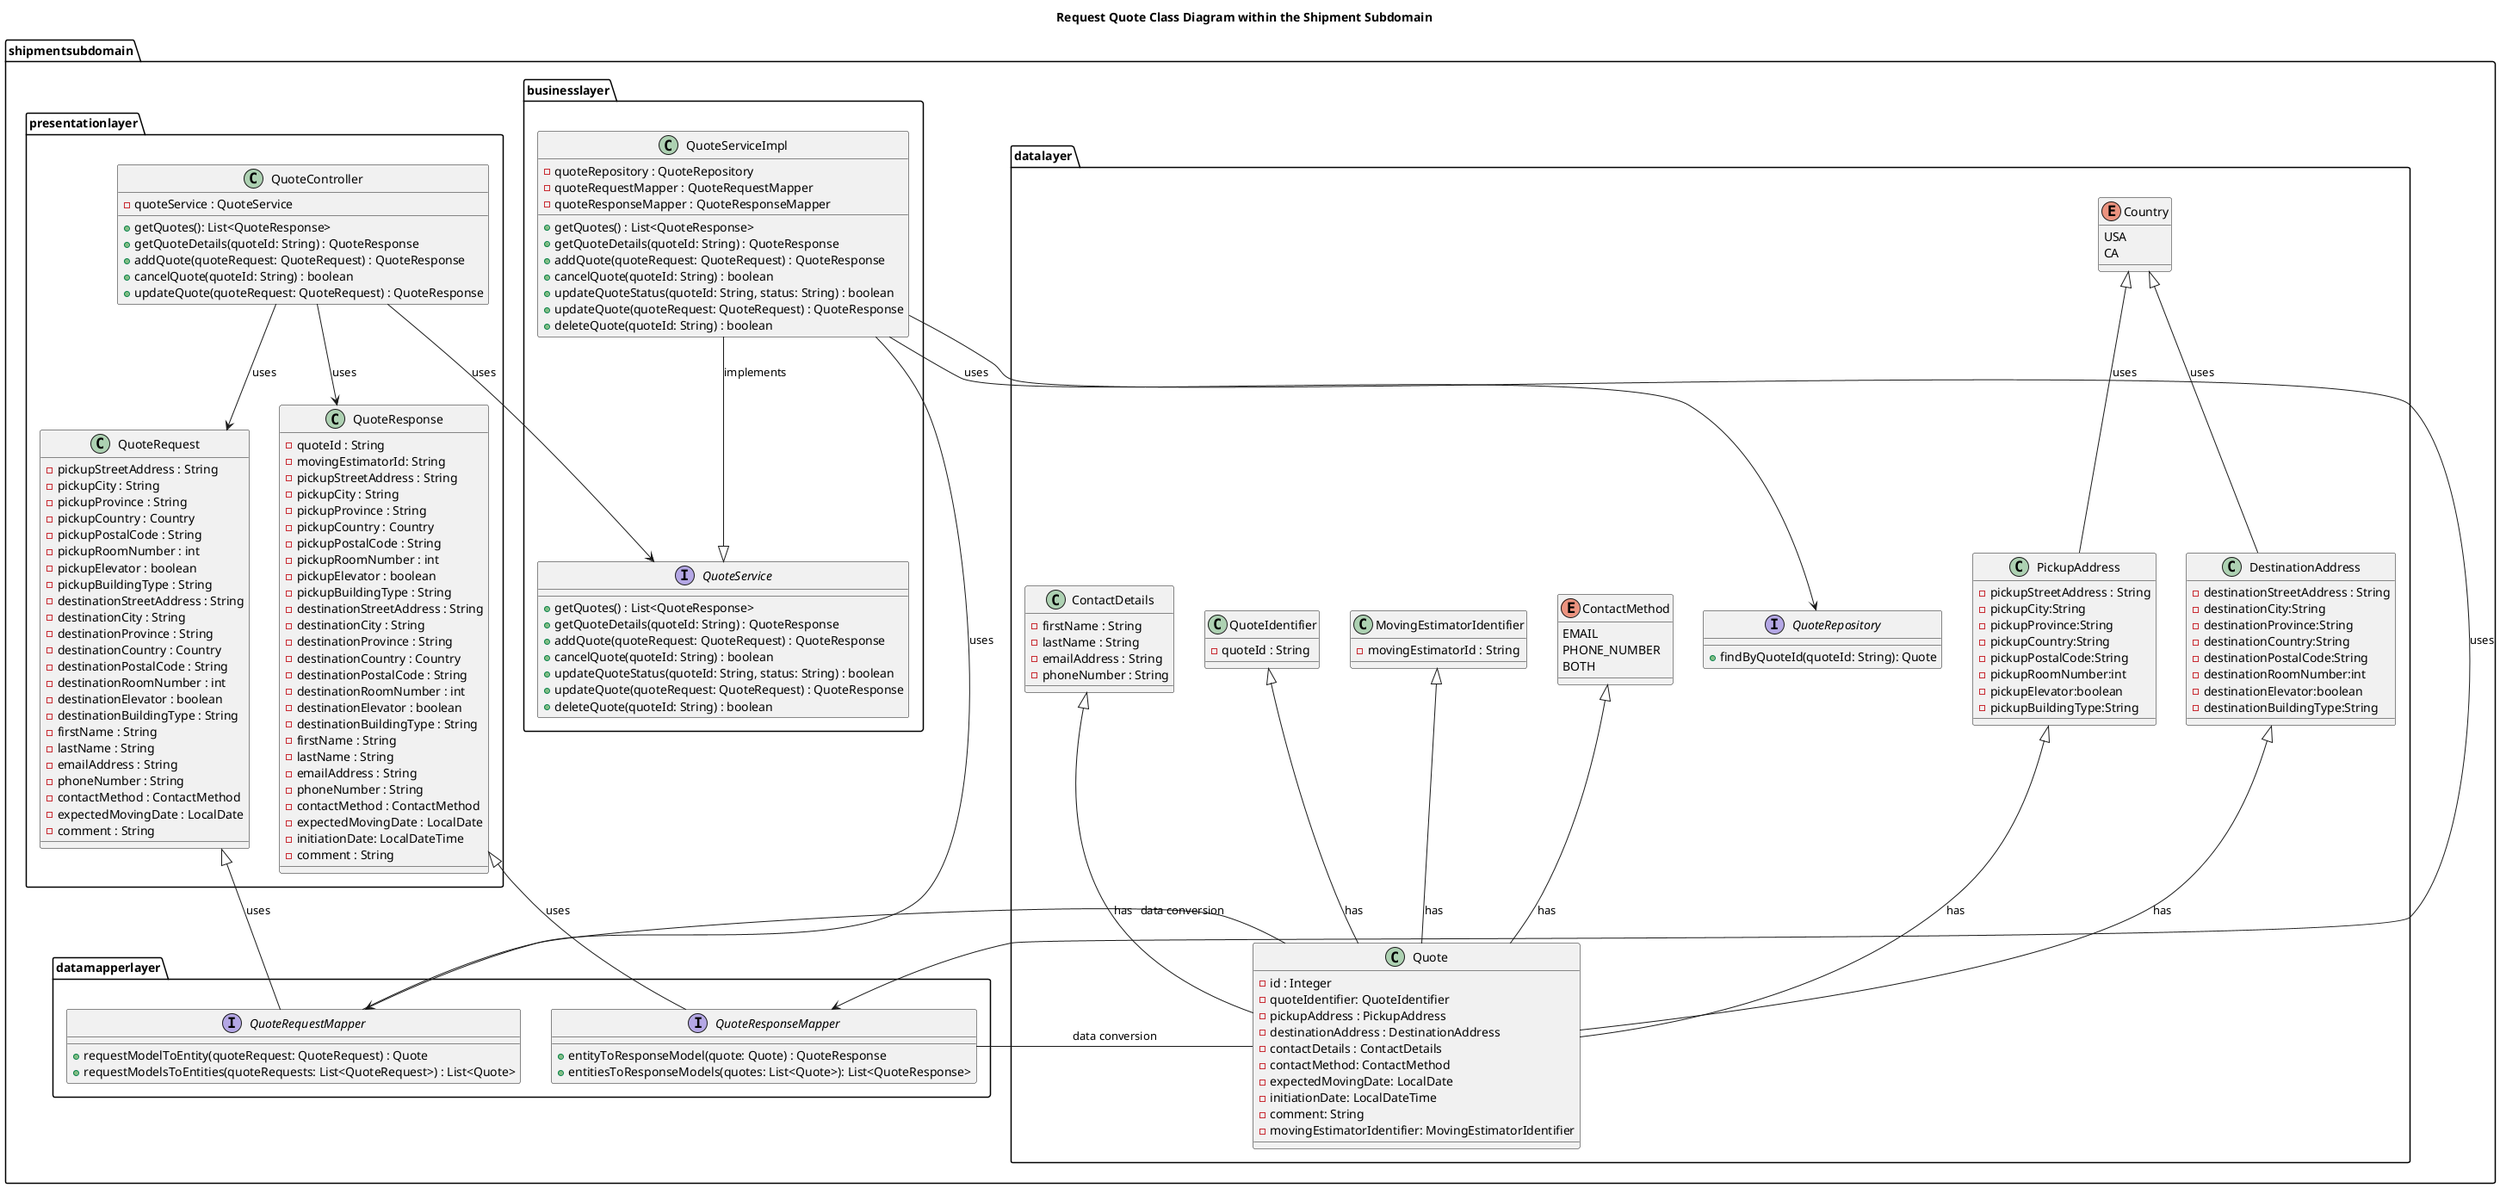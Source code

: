 @startuml
title Request Quote Class Diagram within the Shipment Subdomain

package "shipmentsubdomain" {

    package "businesslayer" {
        interface QuoteService {
            + getQuotes() : List<QuoteResponse>
            + getQuoteDetails(quoteId: String) : QuoteResponse
            + addQuote(quoteRequest: QuoteRequest) : QuoteResponse
            + cancelQuote(quoteId: String) : boolean
            + updateQuoteStatus(quoteId: String, status: String) : boolean
            + updateQuote(quoteRequest: QuoteRequest) : QuoteResponse
            + deleteQuote(quoteId: String) : boolean
        }

        class QuoteServiceImpl {
            - quoteRepository : QuoteRepository
            - quoteRequestMapper : QuoteRequestMapper
            - quoteResponseMapper : QuoteResponseMapper
            + getQuotes() : List<QuoteResponse>
            + getQuoteDetails(quoteId: String) : QuoteResponse
            + addQuote(quoteRequest: QuoteRequest) : QuoteResponse
            + cancelQuote(quoteId: String) : boolean
            + updateQuoteStatus(quoteId: String, status: String) : boolean
            + updateQuote(quoteRequest: QuoteRequest) : QuoteResponse
            + deleteQuote(quoteId: String) : boolean
        }
    }

    package "datalayer" {
        class ContactDetails {
            - firstName : String
            - lastName : String
            - emailAddress : String
            - phoneNumber : String
        }

        enum ContactMethod {
            EMAIL
            PHONE_NUMBER
            BOTH
        }

        enum Country {
            USA
            CA
        }

        class PickupAddress{
            - pickupStreetAddress : String
            - pickupCity:String
            - pickupProvince:String
            - pickupCountry:String
            - pickupPostalCode:String
            - pickupRoomNumber:int
            - pickupElevator:boolean
            - pickupBuildingType:String
        }

        class DestinationAddress{
            - destinationStreetAddress : String
            - destinationCity:String
            - destinationProvince:String
            - destinationCountry:String
            - destinationPostalCode:String
            - destinationRoomNumber:int
            - destinationElevator:boolean
            - destinationBuildingType:String
        }

        class Quote {
            - id : Integer
            - quoteIdentifier: QuoteIdentifier
            - pickupAddress : PickupAddress
            - destinationAddress : DestinationAddress
            - contactDetails : ContactDetails
            - contactMethod: ContactMethod
            - expectedMovingDate: LocalDate
            - initiationDate: LocalDateTime
            - comment: String
            - movingEstimatorIdentifier: MovingEstimatorIdentifier
        }

        class MovingEstimatorIdentifier {
            - movingEstimatorId : String
        }

        class QuoteIdentifier {
            - quoteId : String
        }

        interface QuoteRepository {
            + findByQuoteId(quoteId: String): Quote
        }
    }

    package "datamapperlayer" {
        interface QuoteRequestMapper {
            + requestModelToEntity(quoteRequest: QuoteRequest) : Quote
            + requestModelsToEntities(quoteRequests: List<QuoteRequest>) : List<Quote>
        }

        interface QuoteResponseMapper {
            + entityToResponseModel(quote: Quote) : QuoteResponse
            + entitiesToResponseModels(quotes: List<Quote>): List<QuoteResponse>
        }
    }

    package "presentationlayer" {
        class QuoteRequest {
            - pickupStreetAddress : String
            - pickupCity : String
            - pickupProvince : String
            - pickupCountry : Country
            - pickupPostalCode : String
            - pickupRoomNumber : int
            - pickupElevator : boolean
            - pickupBuildingType : String
            - destinationStreetAddress : String
            - destinationCity : String
            - destinationProvince : String
            - destinationCountry : Country
            - destinationPostalCode : String
            - destinationRoomNumber : int
            - destinationElevator : boolean
            - destinationBuildingType : String
            - firstName : String
            - lastName : String
            - emailAddress : String
            - phoneNumber : String
            - contactMethod : ContactMethod
            - expectedMovingDate : LocalDate
            - comment : String
        }

        class QuoteResponse {
            - quoteId : String
            - movingEstimatorId: String
            - pickupStreetAddress : String
            - pickupCity : String
            - pickupProvince : String
            - pickupCountry : Country
            - pickupPostalCode : String
            - pickupRoomNumber : int
            - pickupElevator : boolean
            - pickupBuildingType : String
            - destinationStreetAddress : String
            - destinationCity : String
            - destinationProvince : String
            - destinationCountry : Country
            - destinationPostalCode : String
            - destinationRoomNumber : int
            - destinationElevator : boolean
            - destinationBuildingType : String
            - firstName : String
            - lastName : String
            - emailAddress : String
            - phoneNumber : String
            - contactMethod : ContactMethod
            - expectedMovingDate : LocalDate
            - initiationDate: LocalDateTime
            - comment : String
        }

        class QuoteController {
            - quoteService : QuoteService
            + getQuotes(): List<QuoteResponse>
            + getQuoteDetails(quoteId: String) : QuoteResponse
            + addQuote(quoteRequest: QuoteRequest) : QuoteResponse
            + cancelQuote(quoteId: String) : boolean
            + updateQuote(quoteRequest: QuoteRequest) : QuoteResponse
        }
    }

    QuoteServiceImpl -down-|> QuoteService : implements
    QuoteServiceImpl -down-> QuoteRepository : uses
    QuoteServiceImpl -down-> QuoteRequestMapper : uses
    QuoteServiceImpl -down-> QuoteResponseMapper : uses
    QuoteRequestMapper -left- Quote : data conversion
    QuoteResponseMapper -right- Quote : data conversion
    QuoteRepository -[hidden]-> Quote : data persistence
    Quote -up-^ ContactDetails : has
    Quote -up-^ PickupAddress : has
    Quote -up-^ DestinationAddress : has
    Quote -up-^ QuoteIdentifier : has
    Quote -up-^ MovingEstimatorIdentifier : has
    Quote -up-^ ContactMethod : has
    PickupAddress -up-^ Country : uses
    DestinationAddress -up-^ Country : uses
    QuoteController -right-> QuoteService : uses
    QuoteController -down-> QuoteRequest : uses
    QuoteController -down-> QuoteResponse : uses
    QuoteRequestMapper -up-^ QuoteRequest : uses
    QuoteResponseMapper -up-^ QuoteResponse : uses
}

@enduml